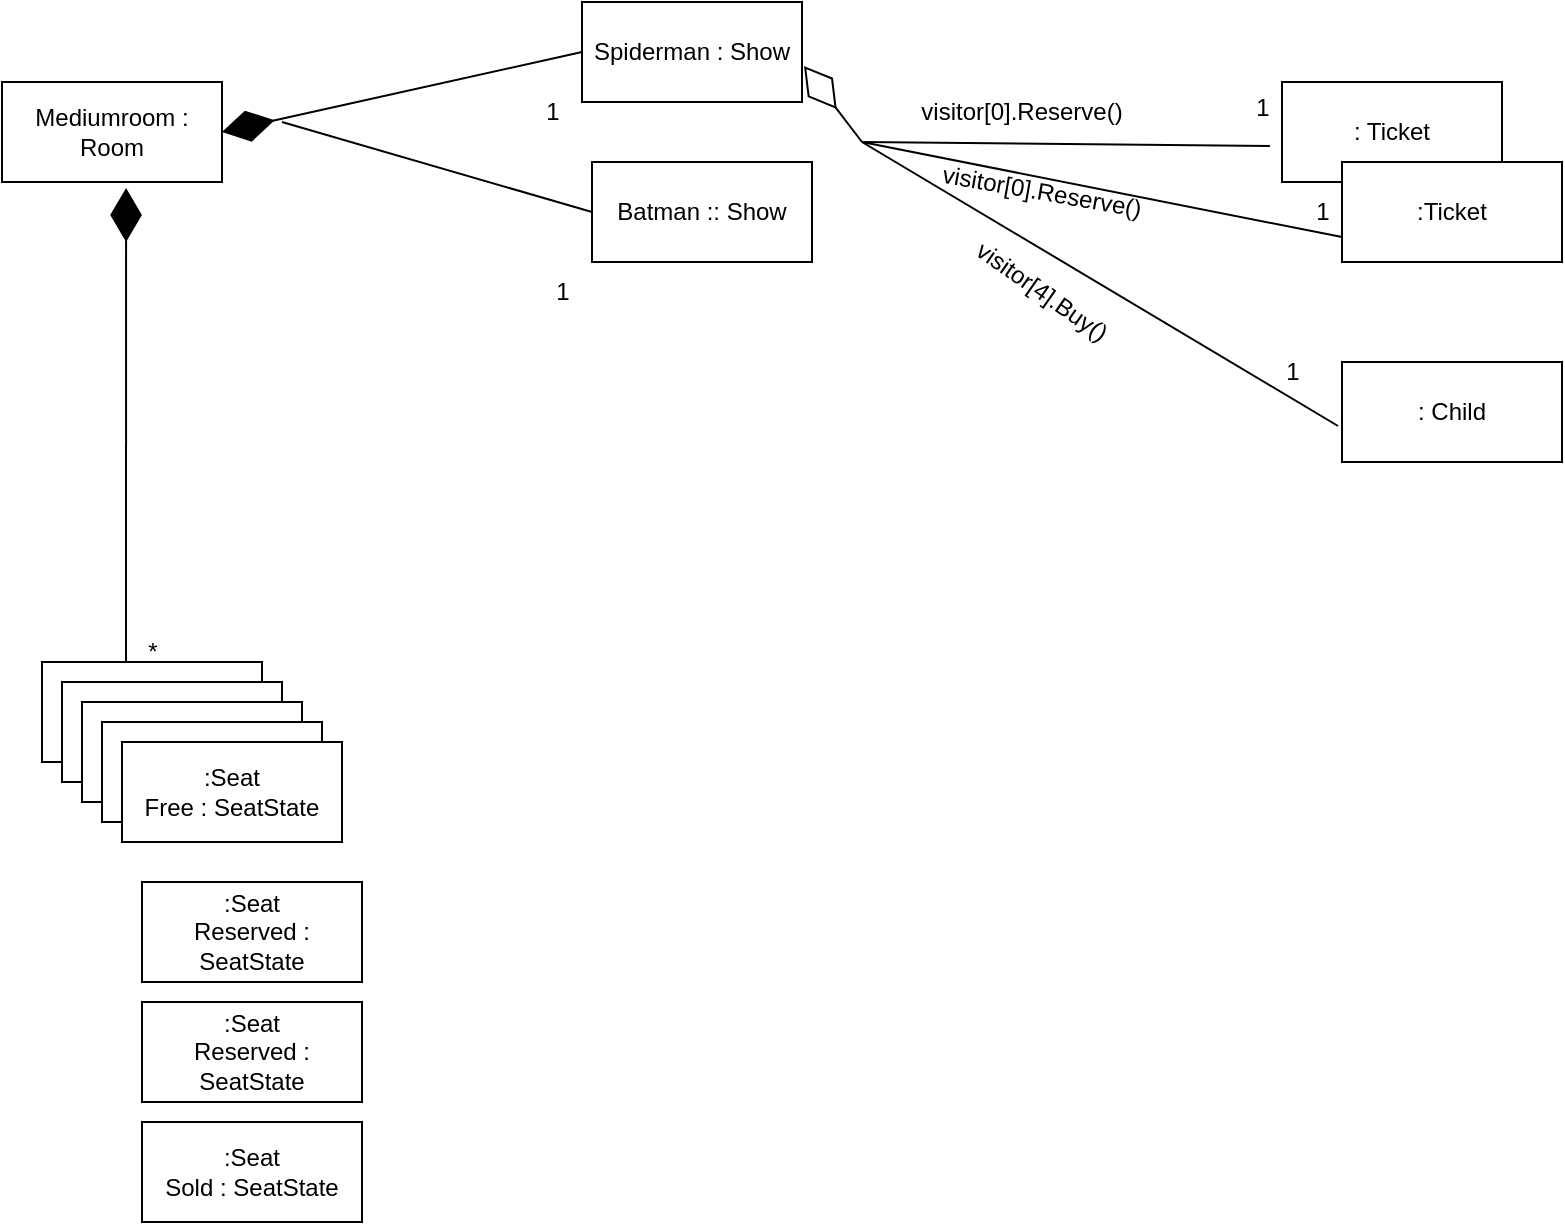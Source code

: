 <mxfile version="21.5.2" type="github">
  <diagram name="Page-1" id="6133507b-19e7-1e82-6fc7-422aa6c4b21f">
    <mxGraphModel dx="1434" dy="774" grid="1" gridSize="10" guides="1" tooltips="1" connect="1" arrows="1" fold="1" page="1" pageScale="1" pageWidth="1100" pageHeight="850" background="none" math="0" shadow="0">
      <root>
        <mxCell id="0" />
        <mxCell id="1" parent="0" />
        <mxCell id="nESHbapqI25ROE8QuuqQ-1" value="Mediumroom : Room" style="html=1;whiteSpace=wrap;" vertex="1" parent="1">
          <mxGeometry x="70" y="70" width="110" height="50" as="geometry" />
        </mxCell>
        <mxCell id="nESHbapqI25ROE8QuuqQ-2" value="" style="endArrow=diamondThin;endFill=1;endSize=24;html=1;rounded=0;entryX=1;entryY=0.5;entryDx=0;entryDy=0;exitX=0;exitY=0.5;exitDx=0;exitDy=0;" edge="1" parent="1" source="nESHbapqI25ROE8QuuqQ-3" target="nESHbapqI25ROE8QuuqQ-1">
          <mxGeometry width="160" relative="1" as="geometry">
            <mxPoint x="470" y="400" as="sourcePoint" />
            <mxPoint x="630" y="400" as="targetPoint" />
          </mxGeometry>
        </mxCell>
        <mxCell id="nESHbapqI25ROE8QuuqQ-3" value="Spiderman : Show" style="html=1;whiteSpace=wrap;" vertex="1" parent="1">
          <mxGeometry x="360" y="30" width="110" height="50" as="geometry" />
        </mxCell>
        <mxCell id="nESHbapqI25ROE8QuuqQ-4" value="Batman :: Show" style="html=1;whiteSpace=wrap;" vertex="1" parent="1">
          <mxGeometry x="365" y="110" width="110" height="50" as="geometry" />
        </mxCell>
        <mxCell id="nESHbapqI25ROE8QuuqQ-5" value="" style="endArrow=none;html=1;rounded=0;entryX=0;entryY=0.5;entryDx=0;entryDy=0;" edge="1" parent="1" target="nESHbapqI25ROE8QuuqQ-4">
          <mxGeometry width="50" height="50" relative="1" as="geometry">
            <mxPoint x="210" y="90" as="sourcePoint" />
            <mxPoint x="570" y="380" as="targetPoint" />
            <Array as="points" />
          </mxGeometry>
        </mxCell>
        <mxCell id="nESHbapqI25ROE8QuuqQ-6" value="1" style="text;html=1;align=center;verticalAlign=middle;resizable=0;points=[];autosize=1;strokeColor=none;fillColor=none;" vertex="1" parent="1">
          <mxGeometry x="335" y="160" width="30" height="30" as="geometry" />
        </mxCell>
        <mxCell id="nESHbapqI25ROE8QuuqQ-7" value="1" style="text;html=1;align=center;verticalAlign=middle;resizable=0;points=[];autosize=1;strokeColor=none;fillColor=none;" vertex="1" parent="1">
          <mxGeometry x="330" y="70" width="30" height="30" as="geometry" />
        </mxCell>
        <mxCell id="nESHbapqI25ROE8QuuqQ-8" value=": Ticket" style="html=1;whiteSpace=wrap;" vertex="1" parent="1">
          <mxGeometry x="710" y="70" width="110" height="50" as="geometry" />
        </mxCell>
        <mxCell id="nESHbapqI25ROE8QuuqQ-9" value=":Ticket" style="html=1;whiteSpace=wrap;" vertex="1" parent="1">
          <mxGeometry x="740" y="110" width="110" height="50" as="geometry" />
        </mxCell>
        <mxCell id="nESHbapqI25ROE8QuuqQ-10" value=": Child" style="html=1;whiteSpace=wrap;" vertex="1" parent="1">
          <mxGeometry x="740" y="210" width="110" height="50" as="geometry" />
        </mxCell>
        <mxCell id="nESHbapqI25ROE8QuuqQ-15" value="" style="endArrow=none;html=1;rounded=0;entryX=0;entryY=0.75;entryDx=0;entryDy=0;" edge="1" parent="1" target="nESHbapqI25ROE8QuuqQ-9">
          <mxGeometry width="50" height="50" relative="1" as="geometry">
            <mxPoint x="500" y="100" as="sourcePoint" />
            <mxPoint x="560" y="230" as="targetPoint" />
          </mxGeometry>
        </mxCell>
        <mxCell id="nESHbapqI25ROE8QuuqQ-16" value="" style="endArrow=none;html=1;rounded=0;entryX=-0.018;entryY=0.64;entryDx=0;entryDy=0;entryPerimeter=0;" edge="1" parent="1" target="nESHbapqI25ROE8QuuqQ-10">
          <mxGeometry width="50" height="50" relative="1" as="geometry">
            <mxPoint x="500" y="100" as="sourcePoint" />
            <mxPoint x="660" y="180" as="targetPoint" />
          </mxGeometry>
        </mxCell>
        <mxCell id="nESHbapqI25ROE8QuuqQ-18" value="visitor[0].Reserve()" style="text;html=1;strokeColor=none;fillColor=none;align=center;verticalAlign=middle;whiteSpace=wrap;rounded=0;" vertex="1" parent="1">
          <mxGeometry x="550" y="70" width="60" height="30" as="geometry" />
        </mxCell>
        <mxCell id="nESHbapqI25ROE8QuuqQ-19" value="visitor[0].Reserve()" style="text;html=1;strokeColor=none;fillColor=none;align=center;verticalAlign=middle;whiteSpace=wrap;rounded=0;rotation=10;" vertex="1" parent="1">
          <mxGeometry x="560" y="110" width="60" height="30" as="geometry" />
        </mxCell>
        <mxCell id="nESHbapqI25ROE8QuuqQ-20" value="1" style="text;html=1;align=center;verticalAlign=middle;resizable=0;points=[];autosize=1;strokeColor=none;fillColor=none;" vertex="1" parent="1">
          <mxGeometry x="685" y="68" width="30" height="30" as="geometry" />
        </mxCell>
        <mxCell id="nESHbapqI25ROE8QuuqQ-21" value="1" style="text;html=1;align=center;verticalAlign=middle;resizable=0;points=[];autosize=1;strokeColor=none;fillColor=none;" vertex="1" parent="1">
          <mxGeometry x="715" y="120" width="30" height="30" as="geometry" />
        </mxCell>
        <mxCell id="nESHbapqI25ROE8QuuqQ-23" value="visitor[4].Buy()" style="text;html=1;strokeColor=none;fillColor=none;align=center;verticalAlign=middle;whiteSpace=wrap;rounded=0;rotation=35;" vertex="1" parent="1">
          <mxGeometry x="560" y="160" width="60" height="30" as="geometry" />
        </mxCell>
        <mxCell id="nESHbapqI25ROE8QuuqQ-25" value="" style="endArrow=none;html=1;rounded=0;entryX=-0.055;entryY=0.64;entryDx=0;entryDy=0;entryPerimeter=0;" edge="1" parent="1" target="nESHbapqI25ROE8QuuqQ-8">
          <mxGeometry width="50" height="50" relative="1" as="geometry">
            <mxPoint x="500" y="100" as="sourcePoint" />
            <mxPoint x="560" y="230" as="targetPoint" />
          </mxGeometry>
        </mxCell>
        <mxCell id="nESHbapqI25ROE8QuuqQ-26" value="" style="endArrow=diamondThin;endFill=0;endSize=24;html=1;rounded=0;entryX=1.009;entryY=0.64;entryDx=0;entryDy=0;entryPerimeter=0;" edge="1" parent="1" target="nESHbapqI25ROE8QuuqQ-3">
          <mxGeometry width="160" relative="1" as="geometry">
            <mxPoint x="500" y="100" as="sourcePoint" />
            <mxPoint x="620" y="260" as="targetPoint" />
          </mxGeometry>
        </mxCell>
        <mxCell id="nESHbapqI25ROE8QuuqQ-28" value="1" style="text;html=1;align=center;verticalAlign=middle;resizable=0;points=[];autosize=1;strokeColor=none;fillColor=none;" vertex="1" parent="1">
          <mxGeometry x="700" y="200" width="30" height="30" as="geometry" />
        </mxCell>
        <mxCell id="nESHbapqI25ROE8QuuqQ-29" value="" style="endArrow=diamondThin;endFill=1;endSize=24;html=1;rounded=0;entryX=0.564;entryY=1.06;entryDx=0;entryDy=0;entryPerimeter=0;" edge="1" parent="1" target="nESHbapqI25ROE8QuuqQ-1">
          <mxGeometry width="160" relative="1" as="geometry">
            <mxPoint x="132" y="360" as="sourcePoint" />
            <mxPoint x="620" y="260" as="targetPoint" />
          </mxGeometry>
        </mxCell>
        <mxCell id="nESHbapqI25ROE8QuuqQ-30" value=":Seat" style="html=1;whiteSpace=wrap;" vertex="1" parent="1">
          <mxGeometry x="90" y="360" width="110" height="50" as="geometry" />
        </mxCell>
        <mxCell id="nESHbapqI25ROE8QuuqQ-35" value=":Seat" style="html=1;whiteSpace=wrap;" vertex="1" parent="1">
          <mxGeometry x="100" y="370" width="110" height="50" as="geometry" />
        </mxCell>
        <mxCell id="nESHbapqI25ROE8QuuqQ-36" value=":Seat" style="html=1;whiteSpace=wrap;" vertex="1" parent="1">
          <mxGeometry x="110" y="380" width="110" height="50" as="geometry" />
        </mxCell>
        <mxCell id="nESHbapqI25ROE8QuuqQ-37" value=":Seat" style="html=1;whiteSpace=wrap;" vertex="1" parent="1">
          <mxGeometry x="120" y="390" width="110" height="50" as="geometry" />
        </mxCell>
        <mxCell id="nESHbapqI25ROE8QuuqQ-38" value=":Seat&lt;br&gt;Free : SeatState" style="html=1;whiteSpace=wrap;" vertex="1" parent="1">
          <mxGeometry x="130" y="400" width="110" height="50" as="geometry" />
        </mxCell>
        <mxCell id="nESHbapqI25ROE8QuuqQ-39" value=":Seat&lt;br&gt;Reserved : SeatState" style="html=1;whiteSpace=wrap;" vertex="1" parent="1">
          <mxGeometry x="140" y="470" width="110" height="50" as="geometry" />
        </mxCell>
        <mxCell id="nESHbapqI25ROE8QuuqQ-40" value="*" style="text;html=1;align=center;verticalAlign=middle;resizable=0;points=[];autosize=1;strokeColor=none;fillColor=none;" vertex="1" parent="1">
          <mxGeometry x="130" y="340" width="30" height="30" as="geometry" />
        </mxCell>
        <mxCell id="nESHbapqI25ROE8QuuqQ-42" value="&lt;div&gt;:Seat&lt;/div&gt;Sold : SeatState" style="html=1;whiteSpace=wrap;" vertex="1" parent="1">
          <mxGeometry x="140" y="590" width="110" height="50" as="geometry" />
        </mxCell>
        <mxCell id="nESHbapqI25ROE8QuuqQ-43" value=":Seat&lt;br&gt;Reserved : SeatState" style="html=1;whiteSpace=wrap;" vertex="1" parent="1">
          <mxGeometry x="140" y="530" width="110" height="50" as="geometry" />
        </mxCell>
      </root>
    </mxGraphModel>
  </diagram>
</mxfile>
